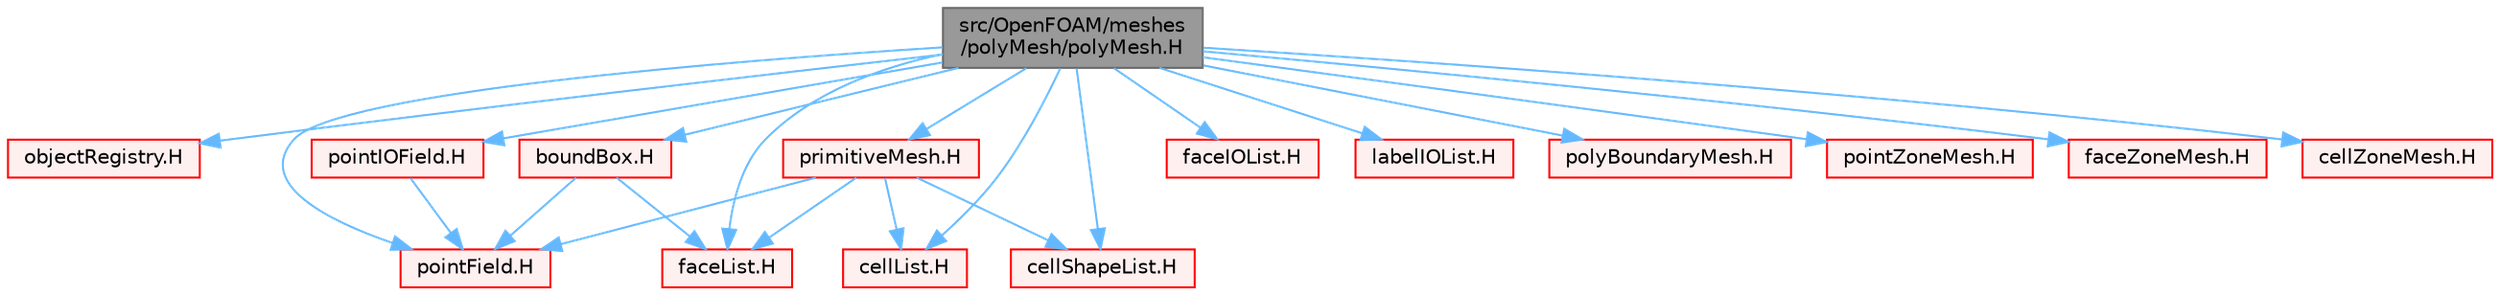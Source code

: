 digraph "src/OpenFOAM/meshes/polyMesh/polyMesh.H"
{
 // LATEX_PDF_SIZE
  bgcolor="transparent";
  edge [fontname=Helvetica,fontsize=10,labelfontname=Helvetica,labelfontsize=10];
  node [fontname=Helvetica,fontsize=10,shape=box,height=0.2,width=0.4];
  Node1 [id="Node000001",label="src/OpenFOAM/meshes\l/polyMesh/polyMesh.H",height=0.2,width=0.4,color="gray40", fillcolor="grey60", style="filled", fontcolor="black",tooltip=" "];
  Node1 -> Node2 [id="edge1_Node000001_Node000002",color="steelblue1",style="solid",tooltip=" "];
  Node2 [id="Node000002",label="objectRegistry.H",height=0.2,width=0.4,color="red", fillcolor="#FFF0F0", style="filled",URL="$objectRegistry_8H.html",tooltip=" "];
  Node1 -> Node151 [id="edge2_Node000001_Node000151",color="steelblue1",style="solid",tooltip=" "];
  Node151 [id="Node000151",label="primitiveMesh.H",height=0.2,width=0.4,color="red", fillcolor="#FFF0F0", style="filled",URL="$primitiveMesh_8H.html",tooltip=" "];
  Node151 -> Node176 [id="edge3_Node000151_Node000176",color="steelblue1",style="solid",tooltip=" "];
  Node176 [id="Node000176",label="pointField.H",height=0.2,width=0.4,color="red", fillcolor="#FFF0F0", style="filled",URL="$pointField_8H.html",tooltip=" "];
  Node151 -> Node226 [id="edge4_Node000151_Node000226",color="steelblue1",style="solid",tooltip=" "];
  Node226 [id="Node000226",label="faceList.H",height=0.2,width=0.4,color="red", fillcolor="#FFF0F0", style="filled",URL="$faceList_8H.html",tooltip=" "];
  Node151 -> Node232 [id="edge5_Node000151_Node000232",color="steelblue1",style="solid",tooltip=" "];
  Node232 [id="Node000232",label="cellList.H",height=0.2,width=0.4,color="red", fillcolor="#FFF0F0", style="filled",URL="$cellList_8H.html",tooltip=" "];
  Node151 -> Node237 [id="edge6_Node000151_Node000237",color="steelblue1",style="solid",tooltip=" "];
  Node237 [id="Node000237",label="cellShapeList.H",height=0.2,width=0.4,color="red", fillcolor="#FFF0F0", style="filled",URL="$cellShapeList_8H.html",tooltip=" "];
  Node1 -> Node176 [id="edge7_Node000001_Node000176",color="steelblue1",style="solid",tooltip=" "];
  Node1 -> Node226 [id="edge8_Node000001_Node000226",color="steelblue1",style="solid",tooltip=" "];
  Node1 -> Node232 [id="edge9_Node000001_Node000232",color="steelblue1",style="solid",tooltip=" "];
  Node1 -> Node237 [id="edge10_Node000001_Node000237",color="steelblue1",style="solid",tooltip=" "];
  Node1 -> Node247 [id="edge11_Node000001_Node000247",color="steelblue1",style="solid",tooltip=" "];
  Node247 [id="Node000247",label="pointIOField.H",height=0.2,width=0.4,color="red", fillcolor="#FFF0F0", style="filled",URL="$pointIOField_8H.html",tooltip=" "];
  Node247 -> Node176 [id="edge12_Node000247_Node000176",color="steelblue1",style="solid",tooltip=" "];
  Node1 -> Node250 [id="edge13_Node000001_Node000250",color="steelblue1",style="solid",tooltip=" "];
  Node250 [id="Node000250",label="faceIOList.H",height=0.2,width=0.4,color="red", fillcolor="#FFF0F0", style="filled",URL="$faceIOList_8H.html",tooltip=" "];
  Node1 -> Node253 [id="edge14_Node000001_Node000253",color="steelblue1",style="solid",tooltip=" "];
  Node253 [id="Node000253",label="labelIOList.H",height=0.2,width=0.4,color="red", fillcolor="#FFF0F0", style="filled",URL="$labelIOList_8H.html",tooltip=" "];
  Node1 -> Node254 [id="edge15_Node000001_Node000254",color="steelblue1",style="solid",tooltip=" "];
  Node254 [id="Node000254",label="polyBoundaryMesh.H",height=0.2,width=0.4,color="red", fillcolor="#FFF0F0", style="filled",URL="$polyBoundaryMesh_8H.html",tooltip=" "];
  Node1 -> Node263 [id="edge16_Node000001_Node000263",color="steelblue1",style="solid",tooltip=" "];
  Node263 [id="Node000263",label="boundBox.H",height=0.2,width=0.4,color="red", fillcolor="#FFF0F0", style="filled",URL="$boundBox_8H.html",tooltip=" "];
  Node263 -> Node176 [id="edge17_Node000263_Node000176",color="steelblue1",style="solid",tooltip=" "];
  Node263 -> Node226 [id="edge18_Node000263_Node000226",color="steelblue1",style="solid",tooltip=" "];
  Node1 -> Node266 [id="edge19_Node000001_Node000266",color="steelblue1",style="solid",tooltip=" "];
  Node266 [id="Node000266",label="pointZoneMesh.H",height=0.2,width=0.4,color="red", fillcolor="#FFF0F0", style="filled",URL="$pointZoneMesh_8H.html",tooltip="Foam::pointZoneMesh."];
  Node1 -> Node272 [id="edge20_Node000001_Node000272",color="steelblue1",style="solid",tooltip=" "];
  Node272 [id="Node000272",label="faceZoneMesh.H",height=0.2,width=0.4,color="red", fillcolor="#FFF0F0", style="filled",URL="$faceZoneMesh_8H.html",tooltip="Foam::faceZoneMesh."];
  Node1 -> Node275 [id="edge21_Node000001_Node000275",color="steelblue1",style="solid",tooltip=" "];
  Node275 [id="Node000275",label="cellZoneMesh.H",height=0.2,width=0.4,color="red", fillcolor="#FFF0F0", style="filled",URL="$cellZoneMesh_8H.html",tooltip="Foam::cellZoneMesh."];
}

